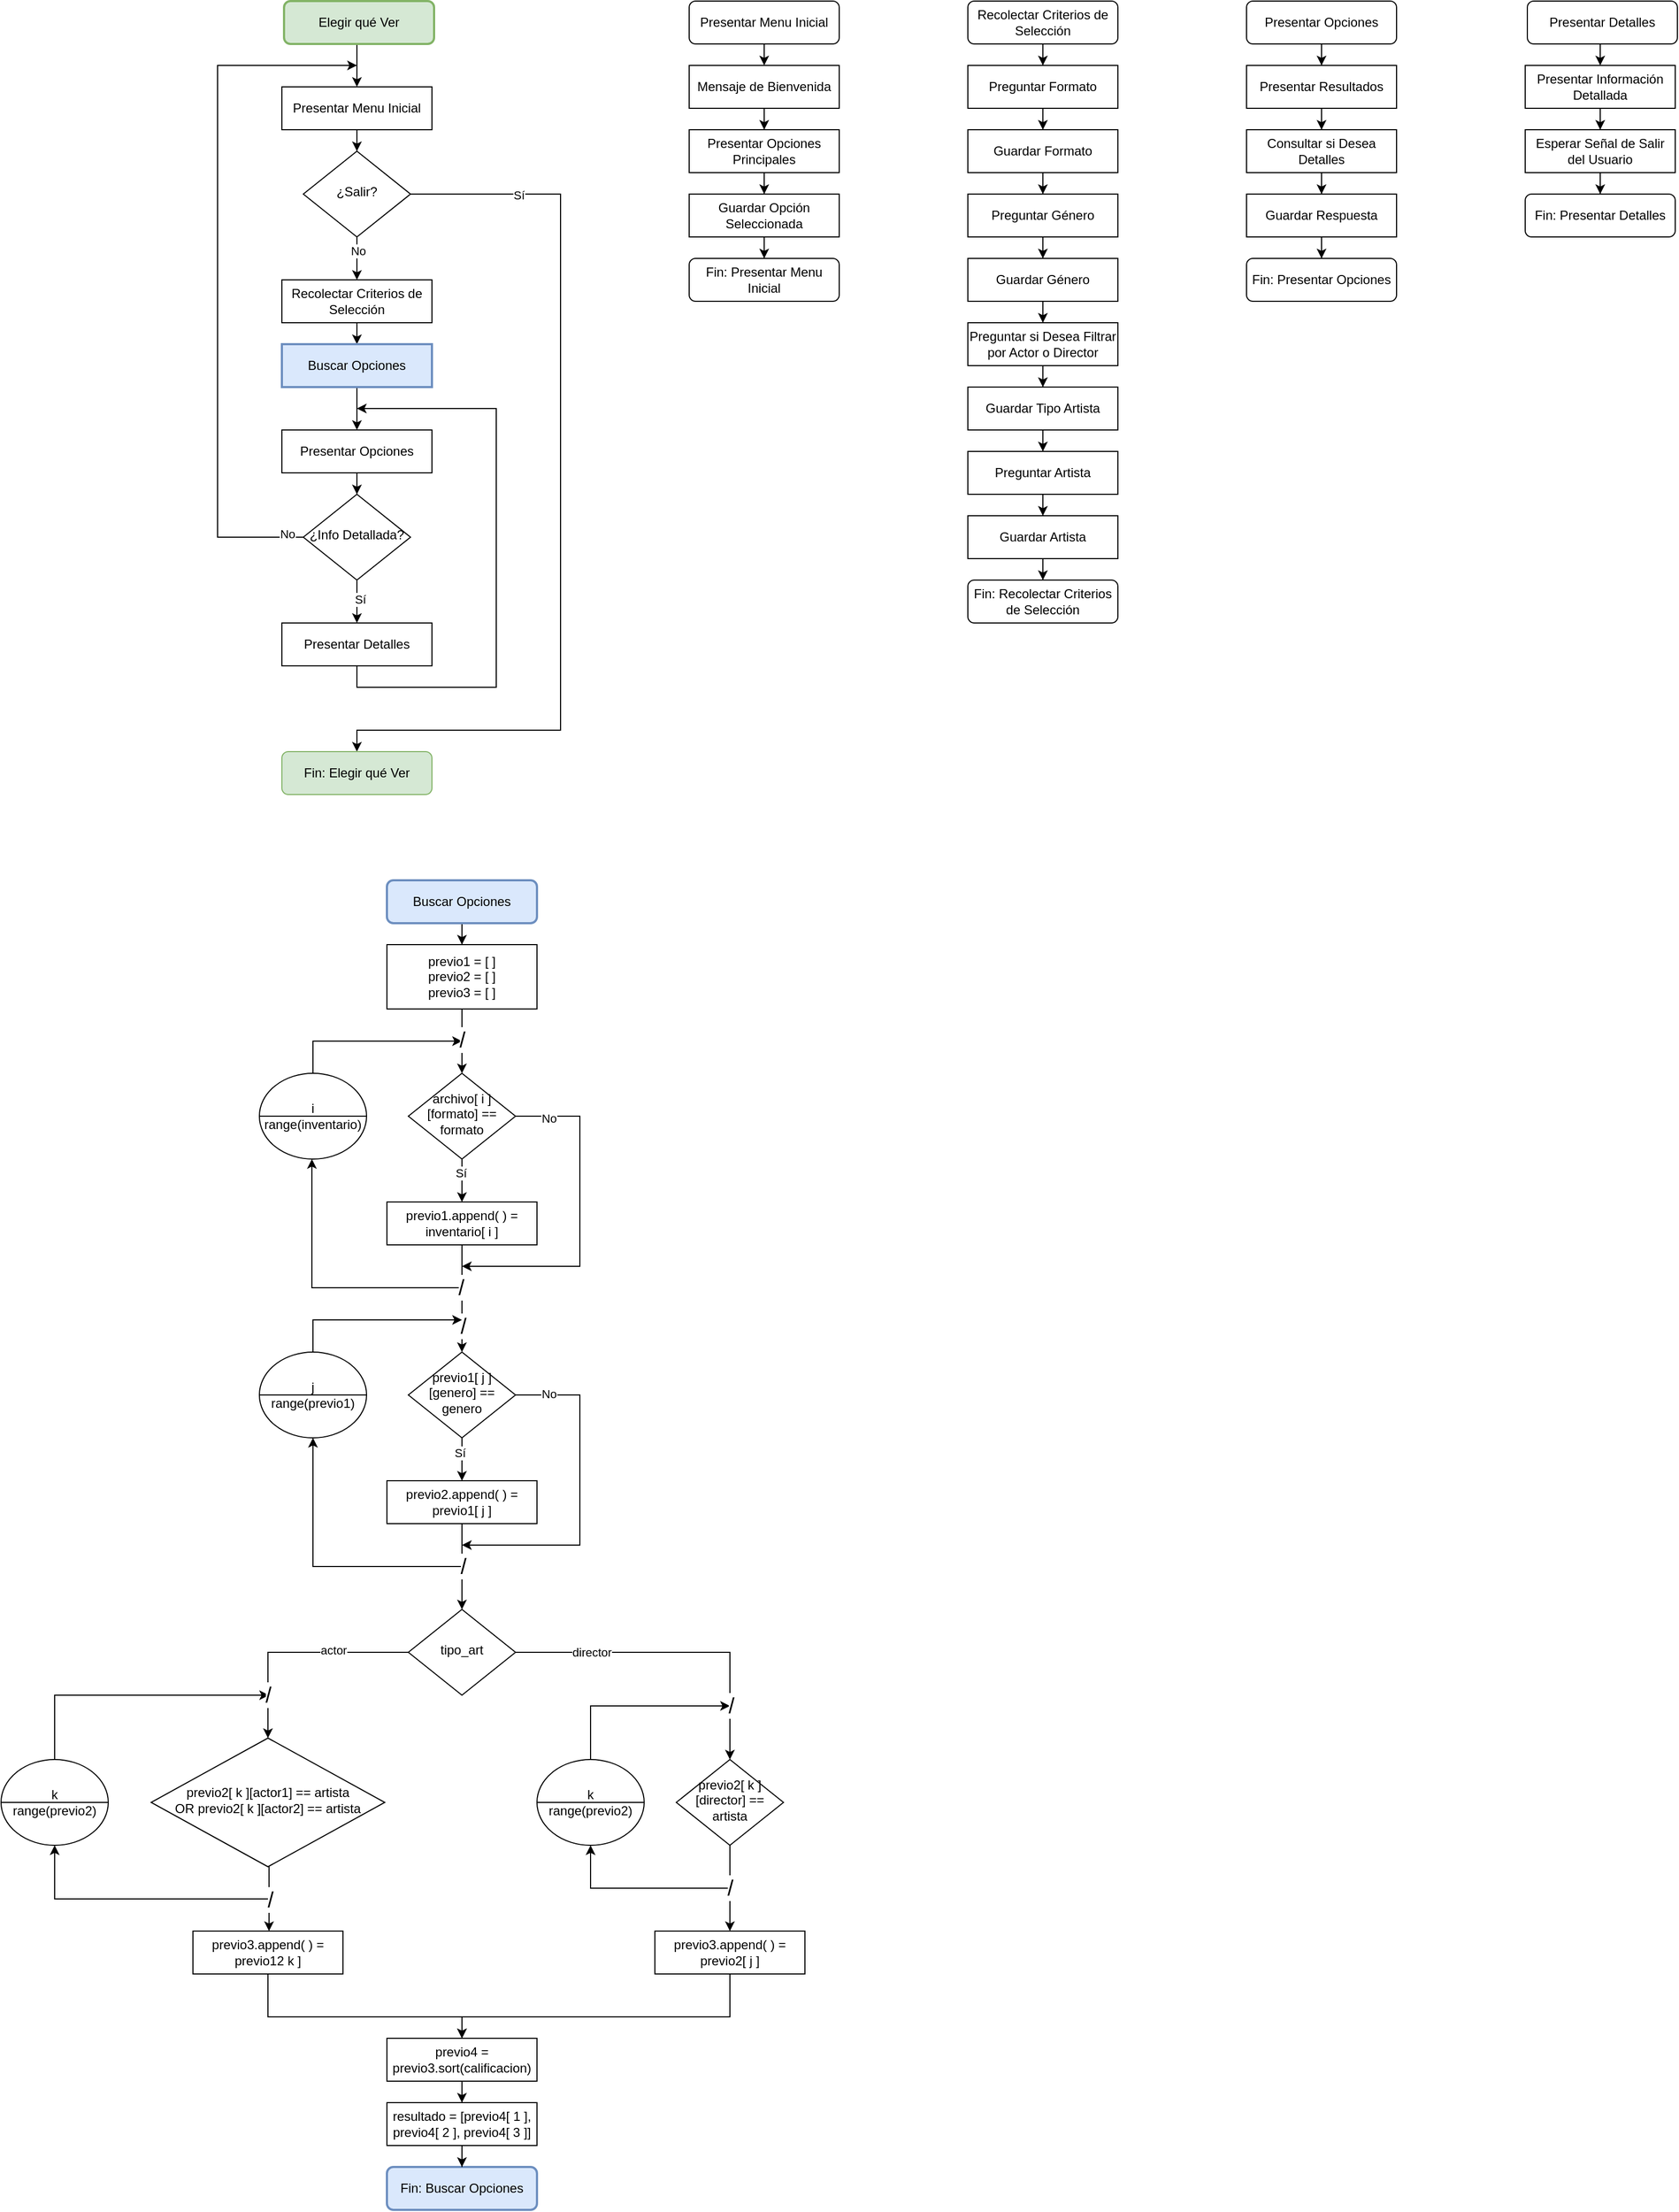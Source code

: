 <mxfile version="24.2.1" type="google" pages="2">
  <diagram id="C5RBs43oDa-KdzZeNtuy" name="Diagrama Flujo">
    <mxGraphModel grid="1" page="1" gridSize="10" guides="1" tooltips="1" connect="1" arrows="1" fold="1" pageScale="1" pageWidth="827" pageHeight="1169" math="0" shadow="0">
      <root>
        <mxCell id="WIyWlLk6GJQsqaUBKTNV-0" />
        <mxCell id="WIyWlLk6GJQsqaUBKTNV-1" parent="WIyWlLk6GJQsqaUBKTNV-0" />
        <mxCell id="LAayai723NJFUMAzi0xS-28" style="edgeStyle=orthogonalEdgeStyle;rounded=0;orthogonalLoop=1;jettySize=auto;html=1;align=center;fontFamily=Helvetica;" edge="1" parent="WIyWlLk6GJQsqaUBKTNV-1" source="WIyWlLk6GJQsqaUBKTNV-3" target="LAayai723NJFUMAzi0xS-20">
          <mxGeometry relative="1" as="geometry" />
        </mxCell>
        <mxCell id="WIyWlLk6GJQsqaUBKTNV-3" value="Presentar Menu Inicial" style="rounded=1;whiteSpace=wrap;html=1;fontSize=12;glass=0;strokeWidth=1;shadow=0;align=center;horizontal=1;verticalAlign=middle;arcSize=0;fontFamily=Helvetica;" vertex="1" parent="WIyWlLk6GJQsqaUBKTNV-1">
          <mxGeometry x="300" y="-1060" width="140" height="40" as="geometry" />
        </mxCell>
        <mxCell id="LAayai723NJFUMAzi0xS-14" style="edgeStyle=orthogonalEdgeStyle;rounded=0;orthogonalLoop=1;jettySize=auto;html=1;align=center;fontFamily=Helvetica;" edge="1" parent="WIyWlLk6GJQsqaUBKTNV-1" source="8ETtpQgIdovwvNHsxTJl-5">
          <mxGeometry relative="1" as="geometry">
            <mxPoint x="370" y="-1080" as="targetPoint" />
            <Array as="points">
              <mxPoint x="240" y="-640" />
              <mxPoint x="240" y="-1080" />
            </Array>
          </mxGeometry>
        </mxCell>
        <mxCell id="LAayai723NJFUMAzi0xS-21" value="No" style="edgeLabel;html=1;align=center;verticalAlign=middle;resizable=0;points=[];fontFamily=Helvetica;" connectable="0" vertex="1" parent="LAayai723NJFUMAzi0xS-14">
          <mxGeometry x="-0.953" y="-3" relative="1" as="geometry">
            <mxPoint as="offset" />
          </mxGeometry>
        </mxCell>
        <mxCell id="LAayai723NJFUMAzi0xS-19" style="edgeStyle=orthogonalEdgeStyle;rounded=0;orthogonalLoop=1;jettySize=auto;html=1;align=center;fontFamily=Helvetica;" edge="1" parent="WIyWlLk6GJQsqaUBKTNV-1" source="8ETtpQgIdovwvNHsxTJl-5" target="LAayai723NJFUMAzi0xS-4">
          <mxGeometry relative="1" as="geometry" />
        </mxCell>
        <mxCell id="LAayai723NJFUMAzi0xS-22" value="Sí" style="edgeLabel;html=1;align=center;verticalAlign=middle;resizable=0;points=[];fontFamily=Helvetica;" connectable="0" vertex="1" parent="LAayai723NJFUMAzi0xS-19">
          <mxGeometry x="-0.1" y="3" relative="1" as="geometry">
            <mxPoint as="offset" />
          </mxGeometry>
        </mxCell>
        <mxCell id="8ETtpQgIdovwvNHsxTJl-5" value="¿Info Detallada?" style="rhombus;whiteSpace=wrap;html=1;shadow=0;fontFamily=Helvetica;fontSize=12;align=center;strokeWidth=1;spacing=6;spacingTop=-4;" vertex="1" parent="WIyWlLk6GJQsqaUBKTNV-1">
          <mxGeometry x="320" y="-680" width="100" height="80" as="geometry" />
        </mxCell>
        <mxCell id="LAayai723NJFUMAzi0xS-16" style="edgeStyle=orthogonalEdgeStyle;rounded=0;orthogonalLoop=1;jettySize=auto;html=1;align=center;fontFamily=Helvetica;" edge="1" parent="WIyWlLk6GJQsqaUBKTNV-1" source="LAayai723NJFUMAzi0xS-1" target="LAayai723NJFUMAzi0xS-7">
          <mxGeometry relative="1" as="geometry">
            <mxPoint x="380" y="-820" as="targetPoint" />
            <Array as="points" />
          </mxGeometry>
        </mxCell>
        <mxCell id="LAayai723NJFUMAzi0xS-1" value="Recolectar Criterios de Selección" style="rounded=0;whiteSpace=wrap;html=1;fontSize=12;glass=0;strokeWidth=1;shadow=0;align=center;horizontal=1;verticalAlign=middle;arcSize=0;fontFamily=Helvetica;" vertex="1" parent="WIyWlLk6GJQsqaUBKTNV-1">
          <mxGeometry x="300" y="-880" width="140" height="40" as="geometry" />
        </mxCell>
        <mxCell id="LAayai723NJFUMAzi0xS-3" value="Presentar Opciones" style="rounded=1;whiteSpace=wrap;html=1;fontSize=12;glass=0;strokeWidth=1;shadow=0;align=center;horizontal=1;verticalAlign=middle;arcSize=0;fontFamily=Helvetica;" vertex="1" parent="WIyWlLk6GJQsqaUBKTNV-1">
          <mxGeometry x="300" y="-740" width="140" height="40" as="geometry" />
        </mxCell>
        <mxCell id="LAayai723NJFUMAzi0xS-32" style="edgeStyle=orthogonalEdgeStyle;rounded=0;orthogonalLoop=1;jettySize=auto;html=1;align=center;fontFamily=Helvetica;" edge="1" parent="WIyWlLk6GJQsqaUBKTNV-1" source="LAayai723NJFUMAzi0xS-4">
          <mxGeometry relative="1" as="geometry">
            <mxPoint x="370" y="-760" as="targetPoint" />
            <Array as="points">
              <mxPoint x="370" y="-500" />
              <mxPoint x="500" y="-500" />
              <mxPoint x="500" y="-760" />
            </Array>
          </mxGeometry>
        </mxCell>
        <mxCell id="LAayai723NJFUMAzi0xS-4" value="Presentar Detalles" style="rounded=1;whiteSpace=wrap;html=1;fontSize=12;glass=0;strokeWidth=1;shadow=0;align=center;horizontal=1;verticalAlign=middle;arcSize=0;fontFamily=Helvetica;" vertex="1" parent="WIyWlLk6GJQsqaUBKTNV-1">
          <mxGeometry x="300" y="-560" width="140" height="40" as="geometry" />
        </mxCell>
        <mxCell id="LAayai723NJFUMAzi0xS-11" style="edgeStyle=orthogonalEdgeStyle;rounded=0;orthogonalLoop=1;jettySize=auto;html=1;align=center;fontFamily=Helvetica;" edge="1" parent="WIyWlLk6GJQsqaUBKTNV-1" source="LAayai723NJFUMAzi0xS-7" target="LAayai723NJFUMAzi0xS-3">
          <mxGeometry relative="1" as="geometry" />
        </mxCell>
        <mxCell id="LAayai723NJFUMAzi0xS-7" value="Buscar Opciones" style="rounded=1;whiteSpace=wrap;html=1;fontSize=12;glass=0;strokeWidth=2;shadow=0;align=center;horizontal=1;verticalAlign=middle;arcSize=0;strokeColor=#6c8ebf;fontFamily=Helvetica;fillColor=#dae8fc;" vertex="1" parent="WIyWlLk6GJQsqaUBKTNV-1">
          <mxGeometry x="300" y="-820" width="140" height="40" as="geometry" />
        </mxCell>
        <mxCell id="LAayai723NJFUMAzi0xS-9" value="" style="edgeStyle=orthogonalEdgeStyle;rounded=0;orthogonalLoop=1;jettySize=auto;html=1;align=center;fontFamily=Helvetica;" edge="1" parent="WIyWlLk6GJQsqaUBKTNV-1" source="LAayai723NJFUMAzi0xS-8" target="WIyWlLk6GJQsqaUBKTNV-3">
          <mxGeometry relative="1" as="geometry">
            <mxPoint x="374" y="-1060" as="targetPoint" />
            <Array as="points">
              <mxPoint x="370" y="-1090" />
              <mxPoint x="370" y="-1090" />
            </Array>
          </mxGeometry>
        </mxCell>
        <mxCell id="LAayai723NJFUMAzi0xS-8" value="Elegir qué Ver" style="rounded=1;whiteSpace=wrap;html=1;align=center;fontFamily=Helvetica;strokeWidth=2;fillColor=#d5e8d4;strokeColor=#82b366;" vertex="1" parent="WIyWlLk6GJQsqaUBKTNV-1">
          <mxGeometry x="302" y="-1140" width="140" height="40" as="geometry" />
        </mxCell>
        <mxCell id="LAayai723NJFUMAzi0xS-15" style="edgeStyle=orthogonalEdgeStyle;rounded=0;orthogonalLoop=1;jettySize=auto;html=1;align=center;fontFamily=Helvetica;" edge="1" parent="WIyWlLk6GJQsqaUBKTNV-1" source="LAayai723NJFUMAzi0xS-3" target="8ETtpQgIdovwvNHsxTJl-5">
          <mxGeometry relative="1" as="geometry" />
        </mxCell>
        <mxCell id="LAayai723NJFUMAzi0xS-24" style="edgeStyle=orthogonalEdgeStyle;rounded=0;orthogonalLoop=1;jettySize=auto;html=1;align=center;fontFamily=Helvetica;" edge="1" parent="WIyWlLk6GJQsqaUBKTNV-1" source="LAayai723NJFUMAzi0xS-20" target="LAayai723NJFUMAzi0xS-23">
          <mxGeometry relative="1" as="geometry">
            <mxPoint x="369" y="-490" as="targetPoint" />
            <Array as="points">
              <mxPoint x="560" y="-960" />
              <mxPoint x="560" y="-460" />
              <mxPoint x="370" y="-460" />
            </Array>
          </mxGeometry>
        </mxCell>
        <mxCell id="LAayai723NJFUMAzi0xS-31" value="Sí" style="edgeLabel;html=1;align=center;verticalAlign=middle;resizable=0;points=[];fontFamily=Helvetica;" connectable="0" vertex="1" parent="LAayai723NJFUMAzi0xS-24">
          <mxGeometry x="-0.763" y="-1" relative="1" as="geometry">
            <mxPoint as="offset" />
          </mxGeometry>
        </mxCell>
        <mxCell id="LAayai723NJFUMAzi0xS-29" style="edgeStyle=orthogonalEdgeStyle;rounded=0;orthogonalLoop=1;jettySize=auto;html=1;align=center;fontFamily=Helvetica;" edge="1" parent="WIyWlLk6GJQsqaUBKTNV-1" source="LAayai723NJFUMAzi0xS-20" target="LAayai723NJFUMAzi0xS-1">
          <mxGeometry relative="1" as="geometry" />
        </mxCell>
        <mxCell id="LAayai723NJFUMAzi0xS-30" value="No" style="edgeLabel;html=1;align=center;verticalAlign=middle;resizable=0;points=[];fontFamily=Helvetica;" connectable="0" vertex="1" parent="LAayai723NJFUMAzi0xS-29">
          <mxGeometry x="-0.35" y="1" relative="1" as="geometry">
            <mxPoint as="offset" />
          </mxGeometry>
        </mxCell>
        <mxCell id="LAayai723NJFUMAzi0xS-20" value="¿Salir?" style="rhombus;whiteSpace=wrap;html=1;shadow=0;fontFamily=Helvetica;fontSize=12;align=center;strokeWidth=1;spacing=6;spacingTop=-4;" vertex="1" parent="WIyWlLk6GJQsqaUBKTNV-1">
          <mxGeometry x="320" y="-1000" width="100" height="80" as="geometry" />
        </mxCell>
        <mxCell id="LAayai723NJFUMAzi0xS-23" value="Fin: Elegir qué Ver" style="rounded=1;whiteSpace=wrap;html=1;align=center;fontFamily=Helvetica;fillColor=#d5e8d4;strokeColor=#82b366;" vertex="1" parent="WIyWlLk6GJQsqaUBKTNV-1">
          <mxGeometry x="300" y="-440" width="140" height="40" as="geometry" />
        </mxCell>
        <mxCell id="1EtxA_1MqZFOX8c8LP41-2" style="edgeStyle=orthogonalEdgeStyle;rounded=0;orthogonalLoop=1;jettySize=auto;html=1;" edge="1" parent="WIyWlLk6GJQsqaUBKTNV-1" source="Q_uHoVtLZxtw0ozX1cx4-1" target="Q_uHoVtLZxtw0ozX1cx4-8">
          <mxGeometry relative="1" as="geometry" />
        </mxCell>
        <mxCell id="Q_uHoVtLZxtw0ozX1cx4-1" value="Mensaje de Bienvenida" style="rounded=1;whiteSpace=wrap;html=1;fontSize=12;glass=0;strokeWidth=1;shadow=0;align=center;horizontal=1;verticalAlign=middle;arcSize=0;fontFamily=Helvetica;" vertex="1" parent="WIyWlLk6GJQsqaUBKTNV-1">
          <mxGeometry x="680" y="-1080" width="140" height="40" as="geometry" />
        </mxCell>
        <mxCell id="1EtxA_1MqZFOX8c8LP41-0" style="edgeStyle=orthogonalEdgeStyle;rounded=0;orthogonalLoop=1;jettySize=auto;html=1;" edge="1" parent="WIyWlLk6GJQsqaUBKTNV-1" source="Q_uHoVtLZxtw0ozX1cx4-8" target="Q_uHoVtLZxtw0ozX1cx4-9">
          <mxGeometry relative="1" as="geometry" />
        </mxCell>
        <mxCell id="Q_uHoVtLZxtw0ozX1cx4-8" value="Presentar Opciones Principales" style="rounded=0;whiteSpace=wrap;html=1;fontSize=12;glass=0;strokeWidth=1;shadow=0;align=center;horizontal=1;verticalAlign=middle;arcSize=0;fontFamily=Helvetica;" vertex="1" parent="WIyWlLk6GJQsqaUBKTNV-1">
          <mxGeometry x="680" y="-1020" width="140" height="40" as="geometry" />
        </mxCell>
        <mxCell id="1EtxA_1MqZFOX8c8LP41-1" style="edgeStyle=orthogonalEdgeStyle;rounded=0;orthogonalLoop=1;jettySize=auto;html=1;" edge="1" parent="WIyWlLk6GJQsqaUBKTNV-1" source="Q_uHoVtLZxtw0ozX1cx4-9" target="Q_uHoVtLZxtw0ozX1cx4-22">
          <mxGeometry relative="1" as="geometry" />
        </mxCell>
        <mxCell id="Q_uHoVtLZxtw0ozX1cx4-9" value="Guardar Opción Seleccionada" style="rounded=1;whiteSpace=wrap;html=1;fontSize=12;glass=0;strokeWidth=1;shadow=0;align=center;horizontal=1;verticalAlign=middle;arcSize=0;fontFamily=Helvetica;" vertex="1" parent="WIyWlLk6GJQsqaUBKTNV-1">
          <mxGeometry x="680" y="-960" width="140" height="40" as="geometry" />
        </mxCell>
        <mxCell id="Q_uHoVtLZxtw0ozX1cx4-14" value="" style="edgeStyle=orthogonalEdgeStyle;rounded=0;orthogonalLoop=1;jettySize=auto;html=1;align=center;fontFamily=Helvetica;" edge="1" parent="WIyWlLk6GJQsqaUBKTNV-1" source="Q_uHoVtLZxtw0ozX1cx4-15" target="Q_uHoVtLZxtw0ozX1cx4-1">
          <mxGeometry relative="1" as="geometry">
            <mxPoint x="754" y="-1060" as="targetPoint" />
            <Array as="points">
              <mxPoint x="750" y="-1090" />
              <mxPoint x="750" y="-1090" />
            </Array>
          </mxGeometry>
        </mxCell>
        <mxCell id="Q_uHoVtLZxtw0ozX1cx4-15" value="Presentar Menu Inicial" style="rounded=1;whiteSpace=wrap;html=1;align=center;fontFamily=Helvetica;" vertex="1" parent="WIyWlLk6GJQsqaUBKTNV-1">
          <mxGeometry x="680" y="-1140" width="140" height="40" as="geometry" />
        </mxCell>
        <mxCell id="Q_uHoVtLZxtw0ozX1cx4-22" value="Fin: Presentar Menu Inicial" style="rounded=1;whiteSpace=wrap;html=1;align=center;fontFamily=Helvetica;" vertex="1" parent="WIyWlLk6GJQsqaUBKTNV-1">
          <mxGeometry x="680" y="-900" width="140" height="40" as="geometry" />
        </mxCell>
        <mxCell id="qPqYKTvxsL2XQVPMWcb9-6" style="edgeStyle=orthogonalEdgeStyle;rounded=0;orthogonalLoop=1;jettySize=auto;html=1;" edge="1" parent="WIyWlLk6GJQsqaUBKTNV-1" source="Q_uHoVtLZxtw0ozX1cx4-24" target="M_ZULPul1hcWOsDQe7Bn-6">
          <mxGeometry relative="1" as="geometry" />
        </mxCell>
        <mxCell id="xOi3PLssuOtdPc7cSbqe-41" value="&lt;font style=&quot;font-size: 20px;&quot;&gt;/&lt;/font&gt;" style="edgeLabel;html=1;align=center;verticalAlign=middle;resizable=0;points=[];" connectable="0" vertex="1" parent="qPqYKTvxsL2XQVPMWcb9-6">
          <mxGeometry x="0.485" y="1" relative="1" as="geometry">
            <mxPoint as="offset" />
          </mxGeometry>
        </mxCell>
        <mxCell id="Q_uHoVtLZxtw0ozX1cx4-24" value="previo1.append( ) = inventario[ i ]" style="rounded=1;whiteSpace=wrap;html=1;fontSize=12;glass=0;strokeWidth=1;shadow=0;align=center;horizontal=1;verticalAlign=middle;arcSize=0;fontFamily=Helvetica;" vertex="1" parent="WIyWlLk6GJQsqaUBKTNV-1">
          <mxGeometry x="398" y="-20" width="140" height="40" as="geometry" />
        </mxCell>
        <mxCell id="qPqYKTvxsL2XQVPMWcb9-0" style="edgeStyle=orthogonalEdgeStyle;rounded=0;orthogonalLoop=1;jettySize=auto;html=1;" edge="1" parent="WIyWlLk6GJQsqaUBKTNV-1" source="Q_uHoVtLZxtw0ozX1cx4-38" target="M_ZULPul1hcWOsDQe7Bn-1">
          <mxGeometry relative="1" as="geometry" />
        </mxCell>
        <mxCell id="Q_uHoVtLZxtw0ozX1cx4-38" value="Buscar Opciones" style="rounded=1;whiteSpace=wrap;html=1;align=center;fontFamily=Helvetica;fillColor=#dae8fc;strokeColor=#6c8ebf;strokeWidth=2;" vertex="1" parent="WIyWlLk6GJQsqaUBKTNV-1">
          <mxGeometry x="398" y="-320" width="140" height="40" as="geometry" />
        </mxCell>
        <mxCell id="Q_uHoVtLZxtw0ozX1cx4-45" value="Fin: Buscar Opciones" style="rounded=1;whiteSpace=wrap;html=1;align=center;fontFamily=Helvetica;fillColor=#dae8fc;strokeColor=#6c8ebf;strokeWidth=2;" vertex="1" parent="WIyWlLk6GJQsqaUBKTNV-1">
          <mxGeometry x="398" y="880" width="140" height="40" as="geometry" />
        </mxCell>
        <mxCell id="1EtxA_1MqZFOX8c8LP41-17" style="edgeStyle=orthogonalEdgeStyle;rounded=0;orthogonalLoop=1;jettySize=auto;html=1;" edge="1" parent="WIyWlLk6GJQsqaUBKTNV-1" source="Q_uHoVtLZxtw0ozX1cx4-47" target="Q_uHoVtLZxtw0ozX1cx4-55">
          <mxGeometry relative="1" as="geometry" />
        </mxCell>
        <mxCell id="Q_uHoVtLZxtw0ozX1cx4-47" value="Presentar Información Detallada" style="rounded=1;whiteSpace=wrap;html=1;fontSize=12;glass=0;strokeWidth=1;shadow=0;align=center;horizontal=1;verticalAlign=middle;arcSize=0;fontFamily=Helvetica;" vertex="1" parent="WIyWlLk6GJQsqaUBKTNV-1">
          <mxGeometry x="1460" y="-1080" width="140" height="40" as="geometry" />
        </mxCell>
        <mxCell id="1EtxA_1MqZFOX8c8LP41-18" style="edgeStyle=orthogonalEdgeStyle;rounded=0;orthogonalLoop=1;jettySize=auto;html=1;" edge="1" parent="WIyWlLk6GJQsqaUBKTNV-1" source="Q_uHoVtLZxtw0ozX1cx4-55" target="Q_uHoVtLZxtw0ozX1cx4-68">
          <mxGeometry relative="1" as="geometry" />
        </mxCell>
        <mxCell id="Q_uHoVtLZxtw0ozX1cx4-55" value="Esperar Señal de Salir del Usuario" style="rounded=1;whiteSpace=wrap;html=1;fontSize=12;glass=0;strokeWidth=1;shadow=0;align=center;horizontal=1;verticalAlign=middle;arcSize=0;fontFamily=Helvetica;" vertex="1" parent="WIyWlLk6GJQsqaUBKTNV-1">
          <mxGeometry x="1460" y="-1020" width="140" height="40" as="geometry" />
        </mxCell>
        <mxCell id="Q_uHoVtLZxtw0ozX1cx4-60" value="" style="edgeStyle=orthogonalEdgeStyle;rounded=0;orthogonalLoop=1;jettySize=auto;html=1;align=center;fontFamily=Helvetica;" edge="1" parent="WIyWlLk6GJQsqaUBKTNV-1" source="Q_uHoVtLZxtw0ozX1cx4-61" target="Q_uHoVtLZxtw0ozX1cx4-47">
          <mxGeometry relative="1" as="geometry">
            <mxPoint x="1534" y="-1060" as="targetPoint" />
            <Array as="points">
              <mxPoint x="1530" y="-1090" />
              <mxPoint x="1530" y="-1090" />
            </Array>
          </mxGeometry>
        </mxCell>
        <mxCell id="Q_uHoVtLZxtw0ozX1cx4-61" value="Presentar Detalles" style="rounded=1;whiteSpace=wrap;html=1;align=center;fontFamily=Helvetica;" vertex="1" parent="WIyWlLk6GJQsqaUBKTNV-1">
          <mxGeometry x="1462" y="-1140" width="140" height="40" as="geometry" />
        </mxCell>
        <mxCell id="Q_uHoVtLZxtw0ozX1cx4-68" value="Fin: Presentar Detalles" style="rounded=1;whiteSpace=wrap;html=1;align=center;fontFamily=Helvetica;" vertex="1" parent="WIyWlLk6GJQsqaUBKTNV-1">
          <mxGeometry x="1460" y="-960" width="140" height="40" as="geometry" />
        </mxCell>
        <mxCell id="1EtxA_1MqZFOX8c8LP41-4" style="edgeStyle=orthogonalEdgeStyle;rounded=0;orthogonalLoop=1;jettySize=auto;html=1;" edge="1" parent="WIyWlLk6GJQsqaUBKTNV-1" source="Q_uHoVtLZxtw0ozX1cx4-70" target="Q_uHoVtLZxtw0ozX1cx4-77">
          <mxGeometry relative="1" as="geometry" />
        </mxCell>
        <mxCell id="Q_uHoVtLZxtw0ozX1cx4-70" value="Preguntar Formato" style="rounded=1;whiteSpace=wrap;html=1;fontSize=12;glass=0;strokeWidth=1;shadow=0;align=center;horizontal=1;verticalAlign=middle;arcSize=0;fontFamily=Helvetica;" vertex="1" parent="WIyWlLk6GJQsqaUBKTNV-1">
          <mxGeometry x="940" y="-1080" width="140" height="40" as="geometry" />
        </mxCell>
        <mxCell id="1EtxA_1MqZFOX8c8LP41-5" style="edgeStyle=orthogonalEdgeStyle;rounded=0;orthogonalLoop=1;jettySize=auto;html=1;" edge="1" parent="WIyWlLk6GJQsqaUBKTNV-1" source="Q_uHoVtLZxtw0ozX1cx4-77" target="Q_uHoVtLZxtw0ozX1cx4-117">
          <mxGeometry relative="1" as="geometry" />
        </mxCell>
        <mxCell id="Q_uHoVtLZxtw0ozX1cx4-77" value="Guardar Formato" style="rounded=0;whiteSpace=wrap;html=1;fontSize=12;glass=0;strokeWidth=1;shadow=0;align=center;horizontal=1;verticalAlign=middle;arcSize=0;fontFamily=Helvetica;" vertex="1" parent="WIyWlLk6GJQsqaUBKTNV-1">
          <mxGeometry x="940" y="-1020" width="140" height="40" as="geometry" />
        </mxCell>
        <mxCell id="Q_uHoVtLZxtw0ozX1cx4-83" value="" style="edgeStyle=orthogonalEdgeStyle;rounded=0;orthogonalLoop=1;jettySize=auto;html=1;align=center;fontFamily=Helvetica;" edge="1" parent="WIyWlLk6GJQsqaUBKTNV-1" source="Q_uHoVtLZxtw0ozX1cx4-115" target="Q_uHoVtLZxtw0ozX1cx4-70">
          <mxGeometry relative="1" as="geometry">
            <mxPoint x="1014" y="-1050" as="targetPoint" />
            <Array as="points" />
            <mxPoint x="1010" y="-1090" as="sourcePoint" />
          </mxGeometry>
        </mxCell>
        <mxCell id="Q_uHoVtLZxtw0ozX1cx4-91" value="Fin: Recolectar Criterios de Selección" style="rounded=1;whiteSpace=wrap;html=1;align=center;fontFamily=Helvetica;" vertex="1" parent="WIyWlLk6GJQsqaUBKTNV-1">
          <mxGeometry x="940" y="-600" width="140" height="40" as="geometry" />
        </mxCell>
        <mxCell id="1EtxA_1MqZFOX8c8LP41-14" style="edgeStyle=orthogonalEdgeStyle;rounded=0;orthogonalLoop=1;jettySize=auto;html=1;" edge="1" parent="WIyWlLk6GJQsqaUBKTNV-1" source="Q_uHoVtLZxtw0ozX1cx4-93" target="Q_uHoVtLZxtw0ozX1cx4-100">
          <mxGeometry relative="1" as="geometry" />
        </mxCell>
        <mxCell id="Q_uHoVtLZxtw0ozX1cx4-93" value="Presentar Resultados" style="rounded=1;whiteSpace=wrap;html=1;fontSize=12;glass=0;strokeWidth=1;shadow=0;align=center;horizontal=1;verticalAlign=middle;arcSize=0;fontFamily=Helvetica;" vertex="1" parent="WIyWlLk6GJQsqaUBKTNV-1">
          <mxGeometry x="1200" y="-1080" width="140" height="40" as="geometry" />
        </mxCell>
        <mxCell id="1EtxA_1MqZFOX8c8LP41-15" style="edgeStyle=orthogonalEdgeStyle;rounded=0;orthogonalLoop=1;jettySize=auto;html=1;" edge="1" parent="WIyWlLk6GJQsqaUBKTNV-1" source="Q_uHoVtLZxtw0ozX1cx4-100" target="Q_uHoVtLZxtw0ozX1cx4-101">
          <mxGeometry relative="1" as="geometry" />
        </mxCell>
        <mxCell id="Q_uHoVtLZxtw0ozX1cx4-100" value="Consultar si Desea Detalles" style="rounded=0;whiteSpace=wrap;html=1;fontSize=12;glass=0;strokeWidth=1;shadow=0;align=center;horizontal=1;verticalAlign=middle;arcSize=0;fontFamily=Helvetica;" vertex="1" parent="WIyWlLk6GJQsqaUBKTNV-1">
          <mxGeometry x="1200" y="-1020" width="140" height="40" as="geometry" />
        </mxCell>
        <mxCell id="1EtxA_1MqZFOX8c8LP41-16" style="edgeStyle=orthogonalEdgeStyle;rounded=0;orthogonalLoop=1;jettySize=auto;html=1;" edge="1" parent="WIyWlLk6GJQsqaUBKTNV-1" source="Q_uHoVtLZxtw0ozX1cx4-101" target="Q_uHoVtLZxtw0ozX1cx4-114">
          <mxGeometry relative="1" as="geometry" />
        </mxCell>
        <mxCell id="Q_uHoVtLZxtw0ozX1cx4-101" value="Guardar Respuesta" style="rounded=1;whiteSpace=wrap;html=1;fontSize=12;glass=0;strokeWidth=1;shadow=0;align=center;horizontal=1;verticalAlign=middle;arcSize=0;fontFamily=Helvetica;" vertex="1" parent="WIyWlLk6GJQsqaUBKTNV-1">
          <mxGeometry x="1200" y="-960" width="140" height="40" as="geometry" />
        </mxCell>
        <mxCell id="1EtxA_1MqZFOX8c8LP41-13" style="edgeStyle=orthogonalEdgeStyle;rounded=0;orthogonalLoop=1;jettySize=auto;html=1;" edge="1" parent="WIyWlLk6GJQsqaUBKTNV-1" source="Q_uHoVtLZxtw0ozX1cx4-107" target="Q_uHoVtLZxtw0ozX1cx4-93">
          <mxGeometry relative="1" as="geometry" />
        </mxCell>
        <mxCell id="Q_uHoVtLZxtw0ozX1cx4-107" value="Presentar Opciones" style="rounded=1;whiteSpace=wrap;html=1;align=center;fontFamily=Helvetica;" vertex="1" parent="WIyWlLk6GJQsqaUBKTNV-1">
          <mxGeometry x="1200" y="-1140" width="140" height="40" as="geometry" />
        </mxCell>
        <mxCell id="Q_uHoVtLZxtw0ozX1cx4-114" value="Fin: Presentar Opciones" style="rounded=1;whiteSpace=wrap;html=1;align=center;fontFamily=Helvetica;" vertex="1" parent="WIyWlLk6GJQsqaUBKTNV-1">
          <mxGeometry x="1200" y="-900" width="140" height="40" as="geometry" />
        </mxCell>
        <mxCell id="Q_uHoVtLZxtw0ozX1cx4-115" value="Recolectar Criterios de Selección" style="rounded=1;whiteSpace=wrap;html=1;align=center;fontFamily=Helvetica;" vertex="1" parent="WIyWlLk6GJQsqaUBKTNV-1">
          <mxGeometry x="940" y="-1140" width="140" height="40" as="geometry" />
        </mxCell>
        <mxCell id="1EtxA_1MqZFOX8c8LP41-6" style="edgeStyle=orthogonalEdgeStyle;rounded=0;orthogonalLoop=1;jettySize=auto;html=1;" edge="1" parent="WIyWlLk6GJQsqaUBKTNV-1" source="Q_uHoVtLZxtw0ozX1cx4-117" target="Q_uHoVtLZxtw0ozX1cx4-118">
          <mxGeometry relative="1" as="geometry" />
        </mxCell>
        <mxCell id="Q_uHoVtLZxtw0ozX1cx4-117" value="Preguntar Género" style="rounded=1;whiteSpace=wrap;html=1;fontSize=12;glass=0;strokeWidth=1;shadow=0;align=center;horizontal=1;verticalAlign=middle;arcSize=0;fontFamily=Helvetica;" vertex="1" parent="WIyWlLk6GJQsqaUBKTNV-1">
          <mxGeometry x="940" y="-960" width="140" height="40" as="geometry" />
        </mxCell>
        <mxCell id="1EtxA_1MqZFOX8c8LP41-7" style="edgeStyle=orthogonalEdgeStyle;rounded=0;orthogonalLoop=1;jettySize=auto;html=1;" edge="1" parent="WIyWlLk6GJQsqaUBKTNV-1" source="Q_uHoVtLZxtw0ozX1cx4-118" target="Q_uHoVtLZxtw0ozX1cx4-120">
          <mxGeometry relative="1" as="geometry" />
        </mxCell>
        <mxCell id="Q_uHoVtLZxtw0ozX1cx4-118" value="Guardar Género" style="rounded=0;whiteSpace=wrap;html=1;fontSize=12;glass=0;strokeWidth=1;shadow=0;align=center;horizontal=1;verticalAlign=middle;arcSize=0;fontFamily=Helvetica;" vertex="1" parent="WIyWlLk6GJQsqaUBKTNV-1">
          <mxGeometry x="940" y="-900" width="140" height="40" as="geometry" />
        </mxCell>
        <mxCell id="1EtxA_1MqZFOX8c8LP41-9" style="edgeStyle=orthogonalEdgeStyle;rounded=0;orthogonalLoop=1;jettySize=auto;html=1;" edge="1" parent="WIyWlLk6GJQsqaUBKTNV-1" source="Q_uHoVtLZxtw0ozX1cx4-120" target="Q_uHoVtLZxtw0ozX1cx4-124">
          <mxGeometry relative="1" as="geometry" />
        </mxCell>
        <mxCell id="Q_uHoVtLZxtw0ozX1cx4-120" value="Preguntar si Desea Filtrar por Actor o Director" style="rounded=1;whiteSpace=wrap;html=1;fontSize=12;glass=0;strokeWidth=1;shadow=0;align=center;horizontal=1;verticalAlign=middle;arcSize=0;fontFamily=Helvetica;" vertex="1" parent="WIyWlLk6GJQsqaUBKTNV-1">
          <mxGeometry x="940" y="-840" width="140" height="40" as="geometry" />
        </mxCell>
        <mxCell id="1EtxA_1MqZFOX8c8LP41-11" style="edgeStyle=orthogonalEdgeStyle;rounded=0;orthogonalLoop=1;jettySize=auto;html=1;" edge="1" parent="WIyWlLk6GJQsqaUBKTNV-1" source="Q_uHoVtLZxtw0ozX1cx4-123" target="Q_uHoVtLZxtw0ozX1cx4-91">
          <mxGeometry relative="1" as="geometry" />
        </mxCell>
        <mxCell id="Q_uHoVtLZxtw0ozX1cx4-123" value="Guardar Artista" style="rounded=0;whiteSpace=wrap;html=1;fontSize=12;glass=0;strokeWidth=1;shadow=0;align=center;horizontal=1;verticalAlign=middle;arcSize=0;fontFamily=Helvetica;" vertex="1" parent="WIyWlLk6GJQsqaUBKTNV-1">
          <mxGeometry x="940" y="-660" width="140" height="40" as="geometry" />
        </mxCell>
        <mxCell id="1EtxA_1MqZFOX8c8LP41-8" style="edgeStyle=orthogonalEdgeStyle;rounded=0;orthogonalLoop=1;jettySize=auto;html=1;" edge="1" parent="WIyWlLk6GJQsqaUBKTNV-1" source="Q_uHoVtLZxtw0ozX1cx4-124" target="xOi3PLssuOtdPc7cSbqe-66">
          <mxGeometry relative="1" as="geometry" />
        </mxCell>
        <mxCell id="Q_uHoVtLZxtw0ozX1cx4-124" value="Guardar Tipo Artista" style="rounded=0;whiteSpace=wrap;html=1;fontSize=12;glass=0;strokeWidth=1;shadow=0;align=center;horizontal=1;verticalAlign=middle;arcSize=0;fontFamily=Helvetica;" vertex="1" parent="WIyWlLk6GJQsqaUBKTNV-1">
          <mxGeometry x="940" y="-780" width="140" height="40" as="geometry" />
        </mxCell>
        <mxCell id="xOi3PLssuOtdPc7cSbqe-17" style="edgeStyle=orthogonalEdgeStyle;rounded=0;orthogonalLoop=1;jettySize=auto;html=1;" edge="1" parent="WIyWlLk6GJQsqaUBKTNV-1" source="Ja6stTK6MIuIbJF59Wsh-1" target="l6sl4j1ztJT0CwiKn9ET-1">
          <mxGeometry relative="1" as="geometry" />
        </mxCell>
        <mxCell id="Ja6stTK6MIuIbJF59Wsh-1" value="previo2.append( ) = previo1[ j ]" style="rounded=1;whiteSpace=wrap;html=1;fontSize=12;glass=0;strokeWidth=1;shadow=0;align=center;horizontal=1;verticalAlign=middle;arcSize=0;fontFamily=Helvetica;" vertex="1" parent="WIyWlLk6GJQsqaUBKTNV-1">
          <mxGeometry x="398" y="240" width="140" height="40" as="geometry" />
        </mxCell>
        <mxCell id="xOi3PLssuOtdPc7cSbqe-56" style="edgeStyle=orthogonalEdgeStyle;rounded=0;orthogonalLoop=1;jettySize=auto;html=1;" edge="1" parent="WIyWlLk6GJQsqaUBKTNV-1" source="l6sl4j1ztJT0CwiKn9ET-2" target="Ja6stTK6MIuIbJF59Wsh-2">
          <mxGeometry relative="1" as="geometry">
            <Array as="points">
              <mxPoint x="287" y="740" />
              <mxPoint x="468" y="740" />
            </Array>
          </mxGeometry>
        </mxCell>
        <mxCell id="xOi3PLssuOtdPc7cSbqe-58" style="edgeStyle=orthogonalEdgeStyle;rounded=0;orthogonalLoop=1;jettySize=auto;html=1;" edge="1" parent="WIyWlLk6GJQsqaUBKTNV-1" source="Ja6stTK6MIuIbJF59Wsh-2" target="Ja6stTK6MIuIbJF59Wsh-4">
          <mxGeometry relative="1" as="geometry" />
        </mxCell>
        <mxCell id="Ja6stTK6MIuIbJF59Wsh-2" value="previo4 = previo3.sort(calificacion)" style="rounded=1;whiteSpace=wrap;html=1;fontSize=12;glass=0;strokeWidth=1;shadow=0;align=center;horizontal=1;verticalAlign=middle;arcSize=0;fontFamily=Helvetica;" vertex="1" parent="WIyWlLk6GJQsqaUBKTNV-1">
          <mxGeometry x="398" y="760" width="140" height="40" as="geometry" />
        </mxCell>
        <mxCell id="xOi3PLssuOtdPc7cSbqe-59" style="edgeStyle=orthogonalEdgeStyle;rounded=0;orthogonalLoop=1;jettySize=auto;html=1;" edge="1" parent="WIyWlLk6GJQsqaUBKTNV-1" source="Ja6stTK6MIuIbJF59Wsh-4" target="Q_uHoVtLZxtw0ozX1cx4-45">
          <mxGeometry relative="1" as="geometry" />
        </mxCell>
        <mxCell id="Ja6stTK6MIuIbJF59Wsh-4" value="resultado = [previo4[ 1 ], previo4[ 2 ], previo4[ 3 ]]" style="rounded=1;whiteSpace=wrap;html=1;fontSize=12;glass=0;strokeWidth=1;shadow=0;align=center;horizontal=1;verticalAlign=middle;arcSize=0;fontFamily=Helvetica;" vertex="1" parent="WIyWlLk6GJQsqaUBKTNV-1">
          <mxGeometry x="398" y="820" width="140" height="40" as="geometry" />
        </mxCell>
        <mxCell id="xOi3PLssuOtdPc7cSbqe-15" style="edgeStyle=orthogonalEdgeStyle;rounded=0;orthogonalLoop=1;jettySize=auto;html=1;" edge="1" parent="WIyWlLk6GJQsqaUBKTNV-1" source="Ja6stTK6MIuIbJF59Wsh-6" target="Q_uHoVtLZxtw0ozX1cx4-24">
          <mxGeometry relative="1" as="geometry" />
        </mxCell>
        <mxCell id="xOi3PLssuOtdPc7cSbqe-23" value="Sí" style="edgeLabel;html=1;align=center;verticalAlign=middle;resizable=0;points=[];" connectable="0" vertex="1" parent="xOi3PLssuOtdPc7cSbqe-15">
          <mxGeometry x="-0.357" y="-1" relative="1" as="geometry">
            <mxPoint as="offset" />
          </mxGeometry>
        </mxCell>
        <mxCell id="xOi3PLssuOtdPc7cSbqe-19" style="edgeStyle=orthogonalEdgeStyle;rounded=0;orthogonalLoop=1;jettySize=auto;html=1;" edge="1" parent="WIyWlLk6GJQsqaUBKTNV-1" source="Ja6stTK6MIuIbJF59Wsh-6">
          <mxGeometry relative="1" as="geometry">
            <mxPoint x="468" y="40" as="targetPoint" />
            <Array as="points">
              <mxPoint x="578" y="-100" />
              <mxPoint x="578" y="40" />
            </Array>
          </mxGeometry>
        </mxCell>
        <mxCell id="xOi3PLssuOtdPc7cSbqe-22" value="No" style="edgeLabel;html=1;align=center;verticalAlign=middle;resizable=0;points=[];" connectable="0" vertex="1" parent="xOi3PLssuOtdPc7cSbqe-19">
          <mxGeometry x="-0.803" y="-2" relative="1" as="geometry">
            <mxPoint as="offset" />
          </mxGeometry>
        </mxCell>
        <mxCell id="Ja6stTK6MIuIbJF59Wsh-6" value="archivo[ i ][formato] == formato" style="rhombus;whiteSpace=wrap;html=1;shadow=0;fontFamily=Helvetica;fontSize=12;align=center;strokeWidth=1;spacing=6;spacingTop=-4;" vertex="1" parent="WIyWlLk6GJQsqaUBKTNV-1">
          <mxGeometry x="418" y="-140" width="100" height="80" as="geometry" />
        </mxCell>
        <mxCell id="xOi3PLssuOtdPc7cSbqe-20" style="edgeStyle=orthogonalEdgeStyle;rounded=0;orthogonalLoop=1;jettySize=auto;html=1;" edge="1" parent="WIyWlLk6GJQsqaUBKTNV-1" target="9ZLhSEqK6uzzFU3PiNhN-0">
          <mxGeometry relative="1" as="geometry">
            <mxPoint x="468" y="60" as="sourcePoint" />
            <Array as="points">
              <mxPoint x="468" y="60" />
              <mxPoint x="328" y="60" />
            </Array>
          </mxGeometry>
        </mxCell>
        <mxCell id="xOi3PLssuOtdPc7cSbqe-32" value="&lt;font style=&quot;font-size: 20px;&quot;&gt;/&lt;/font&gt;" style="edgeLabel;html=1;align=center;verticalAlign=middle;resizable=0;points=[];" connectable="0" vertex="1" parent="xOi3PLssuOtdPc7cSbqe-20">
          <mxGeometry x="-0.994" y="-1" relative="1" as="geometry">
            <mxPoint as="offset" />
          </mxGeometry>
        </mxCell>
        <mxCell id="xOi3PLssuOtdPc7cSbqe-21" style="edgeStyle=orthogonalEdgeStyle;rounded=0;orthogonalLoop=1;jettySize=auto;html=1;" edge="1" parent="WIyWlLk6GJQsqaUBKTNV-1" source="9ZLhSEqK6uzzFU3PiNhN-0">
          <mxGeometry relative="1" as="geometry">
            <mxPoint x="468" y="-170" as="targetPoint" />
            <Array as="points">
              <mxPoint x="329" y="-170" />
              <mxPoint x="468" y="-170" />
            </Array>
          </mxGeometry>
        </mxCell>
        <mxCell id="9ZLhSEqK6uzzFU3PiNhN-0" value="i&lt;div&gt;range(inventario)&lt;/div&gt;" style="shape=lineEllipse;perimeter=ellipsePerimeter;whiteSpace=wrap;html=1;backgroundOutline=1;" vertex="1" parent="WIyWlLk6GJQsqaUBKTNV-1">
          <mxGeometry x="279" y="-140" width="100" height="80" as="geometry" />
        </mxCell>
        <mxCell id="qPqYKTvxsL2XQVPMWcb9-1" style="edgeStyle=orthogonalEdgeStyle;rounded=0;orthogonalLoop=1;jettySize=auto;html=1;" edge="1" parent="WIyWlLk6GJQsqaUBKTNV-1" source="M_ZULPul1hcWOsDQe7Bn-1" target="Ja6stTK6MIuIbJF59Wsh-6">
          <mxGeometry relative="1" as="geometry" />
        </mxCell>
        <mxCell id="xOi3PLssuOtdPc7cSbqe-31" value="&lt;font style=&quot;font-size: 20px;&quot;&gt;/&lt;/font&gt;" style="edgeLabel;html=1;align=center;verticalAlign=middle;resizable=0;points=[];" connectable="0" vertex="1" parent="qPqYKTvxsL2XQVPMWcb9-1">
          <mxGeometry x="-0.066" relative="1" as="geometry">
            <mxPoint as="offset" />
          </mxGeometry>
        </mxCell>
        <mxCell id="M_ZULPul1hcWOsDQe7Bn-1" value="previo1 = [ ]&lt;div&gt;previo2 = [ ]&lt;br&gt;&lt;/div&gt;&lt;div&gt;previo3 = [ ]&lt;br&gt;&lt;/div&gt;" style="rounded=1;whiteSpace=wrap;html=1;fontSize=12;glass=0;strokeWidth=1;shadow=0;align=center;horizontal=1;verticalAlign=middle;arcSize=0;fontFamily=Helvetica;" vertex="1" parent="WIyWlLk6GJQsqaUBKTNV-1">
          <mxGeometry x="398" y="-260" width="140" height="60" as="geometry" />
        </mxCell>
        <mxCell id="xOi3PLssuOtdPc7cSbqe-36" style="edgeStyle=orthogonalEdgeStyle;rounded=0;orthogonalLoop=1;jettySize=auto;html=1;" edge="1" parent="WIyWlLk6GJQsqaUBKTNV-1" source="M_ZULPul1hcWOsDQe7Bn-4">
          <mxGeometry relative="1" as="geometry">
            <mxPoint x="468" y="90" as="targetPoint" />
            <Array as="points">
              <mxPoint x="329" y="90" />
              <mxPoint x="468" y="90" />
            </Array>
          </mxGeometry>
        </mxCell>
        <mxCell id="xOi3PLssuOtdPc7cSbqe-38" style="edgeStyle=orthogonalEdgeStyle;rounded=0;orthogonalLoop=1;jettySize=auto;html=1;" edge="1" parent="WIyWlLk6GJQsqaUBKTNV-1" target="M_ZULPul1hcWOsDQe7Bn-4">
          <mxGeometry relative="1" as="geometry">
            <mxPoint x="468" y="320" as="sourcePoint" />
            <Array as="points">
              <mxPoint x="329" y="320" />
            </Array>
          </mxGeometry>
        </mxCell>
        <mxCell id="xOi3PLssuOtdPc7cSbqe-39" value="&lt;font style=&quot;font-size: 20px;&quot;&gt;/&lt;/font&gt;" style="edgeLabel;html=1;align=center;verticalAlign=middle;resizable=0;points=[];" connectable="0" vertex="1" parent="xOi3PLssuOtdPc7cSbqe-38">
          <mxGeometry x="-1" y="-1" relative="1" as="geometry">
            <mxPoint x="1" as="offset" />
          </mxGeometry>
        </mxCell>
        <mxCell id="M_ZULPul1hcWOsDQe7Bn-4" value="&lt;div&gt;j&lt;/div&gt;&lt;div&gt;range(previo1)&lt;/div&gt;" style="shape=lineEllipse;perimeter=ellipsePerimeter;whiteSpace=wrap;html=1;backgroundOutline=1;" vertex="1" parent="WIyWlLk6GJQsqaUBKTNV-1">
          <mxGeometry x="279" y="120" width="100" height="80" as="geometry" />
        </mxCell>
        <mxCell id="qPqYKTvxsL2XQVPMWcb9-7" style="edgeStyle=orthogonalEdgeStyle;rounded=0;orthogonalLoop=1;jettySize=auto;html=1;" edge="1" parent="WIyWlLk6GJQsqaUBKTNV-1" source="M_ZULPul1hcWOsDQe7Bn-6" target="Ja6stTK6MIuIbJF59Wsh-1">
          <mxGeometry relative="1" as="geometry" />
        </mxCell>
        <mxCell id="xOi3PLssuOtdPc7cSbqe-35" value="Sí" style="edgeLabel;html=1;align=center;verticalAlign=middle;resizable=0;points=[];" connectable="0" vertex="1" parent="qPqYKTvxsL2XQVPMWcb9-7">
          <mxGeometry x="-0.288" y="-2" relative="1" as="geometry">
            <mxPoint as="offset" />
          </mxGeometry>
        </mxCell>
        <mxCell id="xOi3PLssuOtdPc7cSbqe-37" style="edgeStyle=orthogonalEdgeStyle;rounded=0;orthogonalLoop=1;jettySize=auto;html=1;" edge="1" parent="WIyWlLk6GJQsqaUBKTNV-1" source="M_ZULPul1hcWOsDQe7Bn-6">
          <mxGeometry relative="1" as="geometry">
            <mxPoint x="468" y="300" as="targetPoint" />
            <Array as="points">
              <mxPoint x="578" y="160" />
              <mxPoint x="578" y="300" />
            </Array>
          </mxGeometry>
        </mxCell>
        <mxCell id="xOi3PLssuOtdPc7cSbqe-44" value="No" style="edgeLabel;html=1;align=center;verticalAlign=middle;resizable=0;points=[];" connectable="0" vertex="1" parent="xOi3PLssuOtdPc7cSbqe-37">
          <mxGeometry x="-0.803" y="1" relative="1" as="geometry">
            <mxPoint as="offset" />
          </mxGeometry>
        </mxCell>
        <mxCell id="M_ZULPul1hcWOsDQe7Bn-6" value="previo1[ j ][genero] == genero" style="rhombus;whiteSpace=wrap;html=1;shadow=0;fontFamily=Helvetica;fontSize=12;align=center;strokeWidth=1;spacing=6;spacingTop=-4;" vertex="1" parent="WIyWlLk6GJQsqaUBKTNV-1">
          <mxGeometry x="418" y="120" width="100" height="80" as="geometry" />
        </mxCell>
        <mxCell id="xOi3PLssuOtdPc7cSbqe-52" style="edgeStyle=orthogonalEdgeStyle;rounded=0;orthogonalLoop=1;jettySize=auto;html=1;" edge="1" parent="WIyWlLk6GJQsqaUBKTNV-1" target="M_ZULPul1hcWOsDQe7Bn-7">
          <mxGeometry relative="1" as="geometry">
            <mxPoint x="288" y="630" as="sourcePoint" />
            <Array as="points">
              <mxPoint x="88" y="630" />
            </Array>
          </mxGeometry>
        </mxCell>
        <mxCell id="xOi3PLssuOtdPc7cSbqe-55" style="edgeStyle=orthogonalEdgeStyle;rounded=0;orthogonalLoop=1;jettySize=auto;html=1;" edge="1" parent="WIyWlLk6GJQsqaUBKTNV-1" source="M_ZULPul1hcWOsDQe7Bn-7">
          <mxGeometry relative="1" as="geometry">
            <mxPoint x="288" y="440" as="targetPoint" />
            <Array as="points">
              <mxPoint x="88" y="440" />
              <mxPoint x="288" y="440" />
            </Array>
          </mxGeometry>
        </mxCell>
        <mxCell id="M_ZULPul1hcWOsDQe7Bn-7" value="&lt;div&gt;k&lt;/div&gt;&lt;div&gt;range(previo2)&lt;/div&gt;" style="shape=lineEllipse;perimeter=ellipsePerimeter;whiteSpace=wrap;html=1;backgroundOutline=1;" vertex="1" parent="WIyWlLk6GJQsqaUBKTNV-1">
          <mxGeometry x="38" y="500" width="100" height="80" as="geometry" />
        </mxCell>
        <mxCell id="xOi3PLssuOtdPc7cSbqe-53" style="edgeStyle=orthogonalEdgeStyle;rounded=0;orthogonalLoop=1;jettySize=auto;html=1;" edge="1" parent="WIyWlLk6GJQsqaUBKTNV-1" target="l6sl4j1ztJT0CwiKn9ET-0">
          <mxGeometry relative="1" as="geometry">
            <mxPoint x="718" y="620" as="sourcePoint" />
            <Array as="points">
              <mxPoint x="718" y="620" />
              <mxPoint x="588" y="620" />
            </Array>
          </mxGeometry>
        </mxCell>
        <mxCell id="xOi3PLssuOtdPc7cSbqe-54" style="edgeStyle=orthogonalEdgeStyle;rounded=0;orthogonalLoop=1;jettySize=auto;html=1;" edge="1" parent="WIyWlLk6GJQsqaUBKTNV-1" source="l6sl4j1ztJT0CwiKn9ET-0">
          <mxGeometry relative="1" as="geometry">
            <mxPoint x="718" y="450" as="targetPoint" />
            <Array as="points">
              <mxPoint x="588" y="450" />
              <mxPoint x="718" y="450" />
            </Array>
          </mxGeometry>
        </mxCell>
        <mxCell id="l6sl4j1ztJT0CwiKn9ET-0" value="&lt;div&gt;k&lt;/div&gt;&lt;div&gt;range(previo2)&lt;/div&gt;" style="shape=lineEllipse;perimeter=ellipsePerimeter;whiteSpace=wrap;html=1;backgroundOutline=1;" vertex="1" parent="WIyWlLk6GJQsqaUBKTNV-1">
          <mxGeometry x="538" y="500" width="100" height="80" as="geometry" />
        </mxCell>
        <mxCell id="xOi3PLssuOtdPc7cSbqe-45" style="edgeStyle=orthogonalEdgeStyle;rounded=0;orthogonalLoop=1;jettySize=auto;html=1;" edge="1" parent="WIyWlLk6GJQsqaUBKTNV-1" source="l6sl4j1ztJT0CwiKn9ET-1" target="xOi3PLssuOtdPc7cSbqe-0">
          <mxGeometry relative="1" as="geometry" />
        </mxCell>
        <mxCell id="xOi3PLssuOtdPc7cSbqe-49" value="director" style="edgeLabel;html=1;align=center;verticalAlign=middle;resizable=0;points=[];" connectable="0" vertex="1" parent="xOi3PLssuOtdPc7cSbqe-45">
          <mxGeometry x="-0.528" relative="1" as="geometry">
            <mxPoint as="offset" />
          </mxGeometry>
        </mxCell>
        <mxCell id="xOi3PLssuOtdPc7cSbqe-61" value="&lt;font style=&quot;font-size: 20px;&quot;&gt;/&lt;/font&gt;" style="edgeLabel;html=1;align=center;verticalAlign=middle;resizable=0;points=[];" connectable="0" vertex="1" parent="xOi3PLssuOtdPc7cSbqe-45">
          <mxGeometry x="0.658" y="1" relative="1" as="geometry">
            <mxPoint as="offset" />
          </mxGeometry>
        </mxCell>
        <mxCell id="xOi3PLssuOtdPc7cSbqe-46" style="edgeStyle=orthogonalEdgeStyle;rounded=0;orthogonalLoop=1;jettySize=auto;html=1;" edge="1" parent="WIyWlLk6GJQsqaUBKTNV-1" source="l6sl4j1ztJT0CwiKn9ET-1" target="l6sl4j1ztJT0CwiKn9ET-4">
          <mxGeometry relative="1" as="geometry" />
        </mxCell>
        <mxCell id="xOi3PLssuOtdPc7cSbqe-47" value="actor" style="edgeLabel;html=1;align=center;verticalAlign=middle;resizable=0;points=[];" connectable="0" vertex="1" parent="xOi3PLssuOtdPc7cSbqe-46">
          <mxGeometry x="-0.337" y="-2" relative="1" as="geometry">
            <mxPoint as="offset" />
          </mxGeometry>
        </mxCell>
        <mxCell id="xOi3PLssuOtdPc7cSbqe-60" value="&lt;font style=&quot;font-size: 20px;&quot;&gt;/&lt;/font&gt;" style="edgeLabel;html=1;align=center;verticalAlign=middle;resizable=0;points=[];" connectable="0" vertex="1" parent="xOi3PLssuOtdPc7cSbqe-46">
          <mxGeometry x="0.612" relative="1" as="geometry">
            <mxPoint as="offset" />
          </mxGeometry>
        </mxCell>
        <mxCell id="l6sl4j1ztJT0CwiKn9ET-1" value="tipo_art" style="rhombus;whiteSpace=wrap;html=1;shadow=0;fontFamily=Helvetica;fontSize=12;align=center;strokeWidth=1;spacing=6;spacingTop=-4;" vertex="1" parent="WIyWlLk6GJQsqaUBKTNV-1">
          <mxGeometry x="418" y="360" width="100" height="80" as="geometry" />
        </mxCell>
        <mxCell id="l6sl4j1ztJT0CwiKn9ET-2" value="previo3.append( ) = previo12 k ]" style="rounded=1;whiteSpace=wrap;html=1;fontSize=12;glass=0;strokeWidth=1;shadow=0;align=center;horizontal=1;verticalAlign=middle;arcSize=0;fontFamily=Helvetica;" vertex="1" parent="WIyWlLk6GJQsqaUBKTNV-1">
          <mxGeometry x="217" y="660" width="140" height="40" as="geometry" />
        </mxCell>
        <mxCell id="xOi3PLssuOtdPc7cSbqe-57" style="edgeStyle=orthogonalEdgeStyle;rounded=0;orthogonalLoop=1;jettySize=auto;html=1;" edge="1" parent="WIyWlLk6GJQsqaUBKTNV-1" source="l6sl4j1ztJT0CwiKn9ET-3" target="Ja6stTK6MIuIbJF59Wsh-2">
          <mxGeometry relative="1" as="geometry">
            <mxPoint x="468" y="760" as="targetPoint" />
            <Array as="points">
              <mxPoint x="718" y="740" />
              <mxPoint x="468" y="740" />
            </Array>
          </mxGeometry>
        </mxCell>
        <mxCell id="l6sl4j1ztJT0CwiKn9ET-3" value="previo3.append( ) = previo2[ j ]" style="rounded=1;whiteSpace=wrap;html=1;fontSize=12;glass=0;strokeWidth=1;shadow=0;align=center;horizontal=1;verticalAlign=middle;arcSize=0;fontFamily=Helvetica;" vertex="1" parent="WIyWlLk6GJQsqaUBKTNV-1">
          <mxGeometry x="648" y="660" width="140" height="40" as="geometry" />
        </mxCell>
        <mxCell id="xOi3PLssuOtdPc7cSbqe-50" style="edgeStyle=orthogonalEdgeStyle;rounded=0;orthogonalLoop=1;jettySize=auto;html=1;" edge="1" parent="WIyWlLk6GJQsqaUBKTNV-1" source="l6sl4j1ztJT0CwiKn9ET-4" target="l6sl4j1ztJT0CwiKn9ET-2">
          <mxGeometry relative="1" as="geometry">
            <Array as="points">
              <mxPoint x="288" y="620" />
              <mxPoint x="288" y="620" />
            </Array>
          </mxGeometry>
        </mxCell>
        <mxCell id="xOi3PLssuOtdPc7cSbqe-62" value="&lt;font style=&quot;font-size: 20px;&quot;&gt;/&lt;/font&gt;" style="edgeLabel;html=1;align=center;verticalAlign=middle;resizable=0;points=[];" connectable="0" vertex="1" parent="xOi3PLssuOtdPc7cSbqe-50">
          <mxGeometry x="0.013" y="1" relative="1" as="geometry">
            <mxPoint as="offset" />
          </mxGeometry>
        </mxCell>
        <mxCell id="l6sl4j1ztJT0CwiKn9ET-4" value="&lt;div style=&quot;&quot;&gt;&lt;span style=&quot;background-color: initial;&quot;&gt;previo2[ k ][actor1] == artista&lt;/span&gt;&lt;/div&gt;&lt;div style=&quot;&quot;&gt;&lt;span style=&quot;background-color: initial;&quot;&gt;OR previo2[ k ][actor2]&amp;nbsp;== artista&lt;/span&gt;&lt;/div&gt;" style="rhombus;whiteSpace=wrap;html=1;shadow=0;fontFamily=Helvetica;fontSize=12;align=center;strokeWidth=1;spacing=6;spacingTop=-4;" vertex="1" parent="WIyWlLk6GJQsqaUBKTNV-1">
          <mxGeometry x="178" y="480" width="218" height="120" as="geometry" />
        </mxCell>
        <mxCell id="xOi3PLssuOtdPc7cSbqe-51" style="edgeStyle=orthogonalEdgeStyle;rounded=0;orthogonalLoop=1;jettySize=auto;html=1;" edge="1" parent="WIyWlLk6GJQsqaUBKTNV-1" source="xOi3PLssuOtdPc7cSbqe-0" target="l6sl4j1ztJT0CwiKn9ET-3">
          <mxGeometry relative="1" as="geometry" />
        </mxCell>
        <mxCell id="xOi3PLssuOtdPc7cSbqe-63" value="&lt;font style=&quot;font-size: 20px;&quot;&gt;/&lt;/font&gt;" style="edgeLabel;html=1;align=center;verticalAlign=middle;resizable=0;points=[];" connectable="0" vertex="1" parent="xOi3PLssuOtdPc7cSbqe-51">
          <mxGeometry x="-0.041" relative="1" as="geometry">
            <mxPoint as="offset" />
          </mxGeometry>
        </mxCell>
        <mxCell id="xOi3PLssuOtdPc7cSbqe-0" value="previo2[ k ][director] == artista" style="rhombus;whiteSpace=wrap;html=1;shadow=0;fontFamily=Helvetica;fontSize=12;align=center;strokeWidth=1;spacing=6;spacingTop=-4;" vertex="1" parent="WIyWlLk6GJQsqaUBKTNV-1">
          <mxGeometry x="668" y="500" width="100" height="80" as="geometry" />
        </mxCell>
        <mxCell id="1EtxA_1MqZFOX8c8LP41-10" style="edgeStyle=orthogonalEdgeStyle;rounded=0;orthogonalLoop=1;jettySize=auto;html=1;" edge="1" parent="WIyWlLk6GJQsqaUBKTNV-1" source="xOi3PLssuOtdPc7cSbqe-66" target="Q_uHoVtLZxtw0ozX1cx4-123">
          <mxGeometry relative="1" as="geometry" />
        </mxCell>
        <mxCell id="xOi3PLssuOtdPc7cSbqe-66" value="Preguntar Artista" style="rounded=1;whiteSpace=wrap;html=1;fontSize=12;glass=0;strokeWidth=1;shadow=0;align=center;horizontal=1;verticalAlign=middle;arcSize=0;fontFamily=Helvetica;" vertex="1" parent="WIyWlLk6GJQsqaUBKTNV-1">
          <mxGeometry x="940" y="-720" width="140" height="40" as="geometry" />
        </mxCell>
      </root>
    </mxGraphModel>
  </diagram>
  <diagram id="HXKrAv_-2MuuZnCNRui4" name="Diagrama Clases">
    <mxGraphModel grid="1" page="1" gridSize="10" guides="1" tooltips="1" connect="1" arrows="1" fold="1" pageScale="1" pageWidth="827" pageHeight="1169" math="0" shadow="0">
      <root>
        <mxCell id="0" />
        <mxCell id="1" parent="0" />
        <mxCell id="XT5whnJiHgiJKzgVMFFf-1" value="Main" style="swimlane;fontStyle=1;align=center;verticalAlign=top;childLayout=stackLayout;horizontal=1;startSize=26;horizontalStack=0;resizeParent=1;resizeParentMax=0;resizeLast=0;collapsible=1;marginBottom=0;whiteSpace=wrap;html=1;" vertex="1" parent="1">
          <mxGeometry x="330" y="20" width="190" height="100" as="geometry">
            <mxRectangle x="330" y="20" width="100" height="30" as="alternateBounds" />
          </mxGeometry>
        </mxCell>
        <mxCell id="XT5whnJiHgiJKzgVMFFf-3" value="" style="line;strokeWidth=1;fillColor=none;align=left;verticalAlign=middle;spacingTop=-1;spacingLeft=3;spacingRight=3;rotatable=0;labelPosition=right;points=[];portConstraint=eastwest;strokeColor=inherit;" vertex="1" parent="XT5whnJiHgiJKzgVMFFf-1">
          <mxGeometry y="26" width="190" height="34" as="geometry" />
        </mxCell>
        <mxCell id="XT5whnJiHgiJKzgVMFFf-4" value="+ colectar_criterios(): criterios&lt;div&gt;+ mostrar_detalles(resultados)&lt;/div&gt;" style="text;strokeColor=none;fillColor=none;align=left;verticalAlign=top;spacingLeft=4;spacingRight=4;overflow=hidden;rotatable=0;points=[[0,0.5],[1,0.5]];portConstraint=eastwest;whiteSpace=wrap;html=1;" vertex="1" parent="XT5whnJiHgiJKzgVMFFf-1">
          <mxGeometry y="60" width="190" height="40" as="geometry" />
        </mxCell>
        <mxCell id="XT5whnJiHgiJKzgVMFFf-6" value="Resultado" style="swimlane;fontStyle=1;align=center;verticalAlign=top;childLayout=stackLayout;horizontal=1;startSize=26;horizontalStack=0;resizeParent=1;resizeParentMax=0;resizeLast=0;collapsible=1;marginBottom=0;whiteSpace=wrap;html=1;" vertex="1" parent="1">
          <mxGeometry x="520" y="376" width="180" height="110" as="geometry">
            <mxRectangle x="330" y="340" width="100" height="30" as="alternateBounds" />
          </mxGeometry>
        </mxCell>
        <mxCell id="XT5whnJiHgiJKzgVMFFf-7" value="+ resultados: [producto1, producto2, producto3]" style="text;strokeColor=none;fillColor=none;align=left;verticalAlign=top;spacingLeft=4;spacingRight=4;overflow=hidden;rotatable=0;points=[[0,0.5],[1,0.5]];portConstraint=eastwest;whiteSpace=wrap;html=1;" vertex="1" parent="XT5whnJiHgiJKzgVMFFf-6">
          <mxGeometry y="26" width="180" height="44" as="geometry" />
        </mxCell>
        <mxCell id="XT5whnJiHgiJKzgVMFFf-8" value="" style="line;strokeWidth=1;fillColor=none;align=left;verticalAlign=middle;spacingTop=-1;spacingLeft=3;spacingRight=3;rotatable=0;labelPosition=right;points=[];portConstraint=eastwest;strokeColor=inherit;" vertex="1" parent="XT5whnJiHgiJKzgVMFFf-6">
          <mxGeometry y="70" width="180" height="10" as="geometry" />
        </mxCell>
        <mxCell id="XT5whnJiHgiJKzgVMFFf-9" value="+ mostrar(resultados):&amp;nbsp;" style="text;strokeColor=none;fillColor=none;align=left;verticalAlign=top;spacingLeft=4;spacingRight=4;overflow=hidden;rotatable=0;points=[[0,0.5],[1,0.5]];portConstraint=eastwest;whiteSpace=wrap;html=1;" vertex="1" parent="XT5whnJiHgiJKzgVMFFf-6">
          <mxGeometry y="80" width="180" height="30" as="geometry" />
        </mxCell>
        <mxCell id="XT5whnJiHgiJKzgVMFFf-10" value="Inventario" style="swimlane;fontStyle=1;align=center;verticalAlign=top;childLayout=stackLayout;horizontal=1;startSize=26;horizontalStack=0;resizeParent=1;resizeParentMax=0;resizeLast=0;collapsible=1;marginBottom=0;whiteSpace=wrap;html=1;" vertex="1" parent="1">
          <mxGeometry x="160" y="177" width="160" height="150" as="geometry">
            <mxRectangle x="160" y="177" width="100" height="30" as="alternateBounds" />
          </mxGeometry>
        </mxCell>
        <mxCell id="XT5whnJiHgiJKzgVMFFf-11" value="+ inventario: csv file [30,10]&lt;div&gt;+ previo1: producto[]&lt;/div&gt;&lt;div&gt;+ previo1: producto[]&lt;br&gt;&lt;/div&gt;&lt;div&gt;+ previo1: producto[]&lt;br&gt;&lt;/div&gt;" style="text;strokeColor=none;fillColor=none;align=left;verticalAlign=top;spacingLeft=4;spacingRight=4;overflow=hidden;rotatable=0;points=[[0,0.5],[1,0.5]];portConstraint=eastwest;whiteSpace=wrap;html=1;" vertex="1" parent="XT5whnJiHgiJKzgVMFFf-10">
          <mxGeometry y="26" width="160" height="74" as="geometry" />
        </mxCell>
        <mxCell id="XT5whnJiHgiJKzgVMFFf-12" value="" style="line;strokeWidth=1;fillColor=none;align=left;verticalAlign=middle;spacingTop=-1;spacingLeft=3;spacingRight=3;rotatable=0;labelPosition=right;points=[];portConstraint=eastwest;strokeColor=inherit;" vertex="1" parent="XT5whnJiHgiJKzgVMFFf-10">
          <mxGeometry y="100" width="160" height="8" as="geometry" />
        </mxCell>
        <mxCell id="XT5whnJiHgiJKzgVMFFf-13" value="+ buscar(solicitud): resultados" style="text;strokeColor=none;fillColor=none;align=left;verticalAlign=top;spacingLeft=4;spacingRight=4;overflow=hidden;rotatable=0;points=[[0,0.5],[1,0.5]];portConstraint=eastwest;whiteSpace=wrap;html=1;" vertex="1" parent="XT5whnJiHgiJKzgVMFFf-10">
          <mxGeometry y="108" width="160" height="42" as="geometry" />
        </mxCell>
        <mxCell id="XT5whnJiHgiJKzgVMFFf-18" value="Producto" style="swimlane;fontStyle=1;align=center;verticalAlign=top;childLayout=stackLayout;horizontal=1;startSize=26;horizontalStack=0;resizeParent=1;resizeParentMax=0;resizeLast=0;collapsible=1;marginBottom=0;whiteSpace=wrap;html=1;" vertex="1" parent="1">
          <mxGeometry x="160" y="390" width="160" height="220" as="geometry">
            <mxRectangle x="160" y="376" width="100" height="30" as="alternateBounds" />
          </mxGeometry>
        </mxCell>
        <mxCell id="XT5whnJiHgiJKzgVMFFf-19" value="+ nombre: str&lt;div&gt;+ formato: int&lt;/div&gt;&lt;div&gt;+ genero: int&lt;/div&gt;&lt;div&gt;+ protagonista: str[2]&lt;/div&gt;&lt;div&gt;+ director: str&lt;/div&gt;&lt;div&gt;+ anyo: int&lt;/div&gt;&lt;div&gt;+ duracion: int&lt;/div&gt;&lt;div&gt;+ temporadas: int&lt;/div&gt;&lt;div&gt;+ calificacion&lt;/div&gt;&lt;div&gt;+ plataformas&lt;/div&gt;" style="text;strokeColor=none;fillColor=none;align=left;verticalAlign=top;spacingLeft=4;spacingRight=4;overflow=hidden;rotatable=0;points=[[0,0.5],[1,0.5]];portConstraint=eastwest;whiteSpace=wrap;html=1;" vertex="1" parent="XT5whnJiHgiJKzgVMFFf-18">
          <mxGeometry y="26" width="160" height="154" as="geometry" />
        </mxCell>
        <mxCell id="XT5whnJiHgiJKzgVMFFf-20" value="" style="line;strokeWidth=1;fillColor=none;align=left;verticalAlign=middle;spacingTop=-1;spacingLeft=3;spacingRight=3;rotatable=0;labelPosition=right;points=[];portConstraint=eastwest;strokeColor=inherit;" vertex="1" parent="XT5whnJiHgiJKzgVMFFf-18">
          <mxGeometry y="180" width="160" height="40" as="geometry" />
        </mxCell>
        <mxCell id="XT5whnJiHgiJKzgVMFFf-22" value="Peticion" style="swimlane;fontStyle=1;align=center;verticalAlign=top;childLayout=stackLayout;horizontal=1;startSize=26;horizontalStack=0;resizeParent=1;resizeParentMax=0;resizeLast=0;collapsible=1;marginBottom=0;whiteSpace=wrap;html=1;" vertex="1" parent="1">
          <mxGeometry x="520" y="177" width="210" height="118" as="geometry">
            <mxRectangle x="520" y="177" width="100" height="30" as="alternateBounds" />
          </mxGeometry>
        </mxCell>
        <mxCell id="XT5whnJiHgiJKzgVMFFf-23" value="+ criterios: list[int: formato, int: genero, int: tipo_art, str: artista]" style="text;strokeColor=none;fillColor=none;align=left;verticalAlign=top;spacingLeft=4;spacingRight=4;overflow=hidden;rotatable=0;points=[[0,0.5],[1,0.5]];portConstraint=eastwest;whiteSpace=wrap;html=1;" vertex="1" parent="XT5whnJiHgiJKzgVMFFf-22">
          <mxGeometry y="26" width="210" height="44" as="geometry" />
        </mxCell>
        <mxCell id="XT5whnJiHgiJKzgVMFFf-24" value="" style="line;strokeWidth=1;fillColor=none;align=left;verticalAlign=middle;spacingTop=-1;spacingLeft=3;spacingRight=3;rotatable=0;labelPosition=right;points=[];portConstraint=eastwest;strokeColor=inherit;" vertex="1" parent="XT5whnJiHgiJKzgVMFFf-22">
          <mxGeometry y="70" width="210" height="8" as="geometry" />
        </mxCell>
        <mxCell id="XT5whnJiHgiJKzgVMFFf-25" value="+ solicitar_resultados(criterios): solicitud" style="text;strokeColor=none;fillColor=none;align=left;verticalAlign=top;spacingLeft=4;spacingRight=4;overflow=hidden;rotatable=0;points=[[0,0.5],[1,0.5]];portConstraint=eastwest;whiteSpace=wrap;html=1;" vertex="1" parent="XT5whnJiHgiJKzgVMFFf-22">
          <mxGeometry y="78" width="210" height="40" as="geometry" />
        </mxCell>
        <mxCell id="Y15DbBUbjDcxBflNwKF7-5" value="" style="endArrow=none;html=1;edgeStyle=orthogonalEdgeStyle;rounded=0;" edge="1" parent="1" source="XT5whnJiHgiJKzgVMFFf-4" target="XT5whnJiHgiJKzgVMFFf-23">
          <mxGeometry relative="1" as="geometry">
            <mxPoint x="450" y="170" as="sourcePoint" />
            <mxPoint x="490" y="250" as="targetPoint" />
            <Array as="points">
              <mxPoint x="444" y="216" />
            </Array>
          </mxGeometry>
        </mxCell>
        <mxCell id="QPAL75mM2n-FafVJjskB-1" value="" style="endArrow=none;html=1;edgeStyle=orthogonalEdgeStyle;rounded=0;" edge="1" parent="1" source="XT5whnJiHgiJKzgVMFFf-4" target="XT5whnJiHgiJKzgVMFFf-7">
          <mxGeometry relative="1" as="geometry">
            <mxPoint x="330" y="310" as="sourcePoint" />
            <mxPoint x="490" y="310" as="targetPoint" />
            <Array as="points">
              <mxPoint x="419" y="415" />
            </Array>
          </mxGeometry>
        </mxCell>
        <mxCell id="-6kc-MqbDq7_rTlsqGrI-1" value="" style="endArrow=none;html=1;edgeStyle=orthogonalEdgeStyle;rounded=0;" edge="1" parent="1" source="XT5whnJiHgiJKzgVMFFf-13" target="XT5whnJiHgiJKzgVMFFf-9">
          <mxGeometry relative="1" as="geometry">
            <mxPoint x="140" y="310" as="sourcePoint" />
            <mxPoint x="440" y="470" as="targetPoint" />
            <Array as="points">
              <mxPoint x="390" y="306" />
              <mxPoint x="390" y="478" />
            </Array>
          </mxGeometry>
        </mxCell>
        <mxCell id="-6kc-MqbDq7_rTlsqGrI-4" value="" style="endArrow=diamondThin;endFill=0;endSize=24;html=1;rounded=0;" edge="1" parent="1" source="XT5whnJiHgiJKzgVMFFf-18" target="XT5whnJiHgiJKzgVMFFf-13">
          <mxGeometry width="160" relative="1" as="geometry">
            <mxPoint x="140" y="410" as="sourcePoint" />
            <mxPoint x="300" y="410" as="targetPoint" />
          </mxGeometry>
        </mxCell>
        <mxCell id="-6kc-MqbDq7_rTlsqGrI-5" value="" style="endArrow=none;html=1;edgeStyle=orthogonalEdgeStyle;rounded=0;" edge="1" parent="1" source="XT5whnJiHgiJKzgVMFFf-11" target="XT5whnJiHgiJKzgVMFFf-23">
          <mxGeometry relative="1" as="geometry">
            <mxPoint x="320" y="200" as="sourcePoint" />
            <mxPoint x="520" y="240" as="targetPoint" />
            <Array as="points">
              <mxPoint x="430" y="230" />
              <mxPoint x="430" y="240" />
            </Array>
          </mxGeometry>
        </mxCell>
      </root>
    </mxGraphModel>
  </diagram>
</mxfile>
